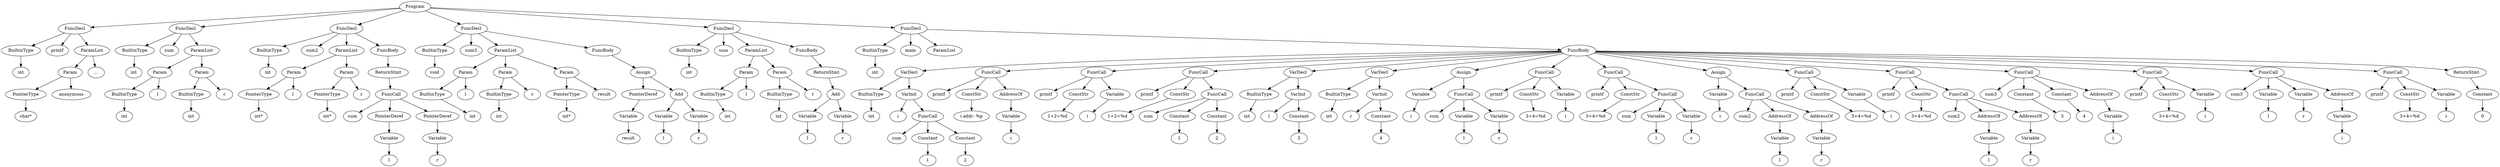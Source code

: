 digraph {
Program [label = Program]
Program -> FuncDecl_5014771920
FuncDecl_5014771920 [label = FuncDecl]
FuncDecl_5014771920 -> BuiltinType_5014771632
BuiltinType_5014771632 [label = BuiltinType]
"int_5014771632" [label = "int"]
BuiltinType_5014771632 -> "int_5014771632"
printf_5014771920[ label = printf]
FuncDecl_5014771920 -> printf_5014771920
FuncDecl_5014771920 -> ParamList_5014771872
ParamList_5014771872 [label = ParamList]
ParamList_5014771872 -> Param_5014771824
Param_5014771824 [label = Param]
Param_5014771824 -> PointerType_5014771760
PointerType_5014771760 [label = PointerType]
"char*_5014771760" [label = "char*"]
PointerType_5014771760 -> "char*_5014771760"
anonymous_5014771824 [label = anonymous]
Param_5014771824 -> anonymous_5014771824
"..._5014771872" [label = "..."]
ParamList_5014771872 -> "..._5014771872"
Program -> FuncDecl_5014771184
FuncDecl_5014771184 [label = FuncDecl]
FuncDecl_5014771184 -> BuiltinType_5014771984
BuiltinType_5014771984 [label = BuiltinType]
"int_5014771984" [label = "int"]
BuiltinType_5014771984 -> "int_5014771984"
sum_5014771184[ label = sum]
FuncDecl_5014771184 -> sum_5014771184
FuncDecl_5014771184 -> ParamList_5014772320
ParamList_5014772320 [label = ParamList]
ParamList_5014772320 -> Param_5014772176
Param_5014772176 [label = Param]
Param_5014772176 -> BuiltinType_5014772080
BuiltinType_5014772080 [label = BuiltinType]
"int_5014772080" [label = "int"]
BuiltinType_5014772080 -> "int_5014772080"
l_5014772176 [label = l]
Param_5014772176 -> l_5014772176
ParamList_5014772320 -> Param_5014772464
Param_5014772464 [label = Param]
Param_5014772464 -> BuiltinType_5014772368
BuiltinType_5014772368 [label = BuiltinType]
"int_5014772368" [label = "int"]
BuiltinType_5014772368 -> "int_5014772368"
r_5014772464 [label = r]
Param_5014772464 -> r_5014772464
Program -> FuncDecl_5014773184
FuncDecl_5014773184 [label = FuncDecl]
FuncDecl_5014773184 -> BuiltinType_5014771248
BuiltinType_5014771248 [label = BuiltinType]
"int_5014771248" [label = "int"]
BuiltinType_5014771248 -> "int_5014771248"
sum2_5014773184[ label = sum2]
FuncDecl_5014773184 -> sum2_5014773184
FuncDecl_5014773184 -> ParamList_5014772656
ParamList_5014772656 [label = ParamList]
ParamList_5014772656 -> Param_5014772608
Param_5014772608 [label = Param]
Param_5014772608 -> PointerType_5014772512
PointerType_5014772512 [label = PointerType]
"int*_5014772512" [label = "int*"]
PointerType_5014772512 -> "int*_5014772512"
l_5014772608 [label = l]
Param_5014772608 -> l_5014772608
ParamList_5014772656 -> Param_5014772864
Param_5014772864 [label = Param]
Param_5014772864 -> PointerType_5014772768
PointerType_5014772768 [label = PointerType]
"int*_5014772768" [label = "int*"]
PointerType_5014772768 -> "int*_5014772768"
r_5014772864 [label = r]
Param_5014772864 -> r_5014772864
FuncDecl_5014773184 -> FuncBody_5014530656
FuncBody_5014530656 [label = FuncBody]
FuncBody_5014530656 -> ReturnStmt_5014536048
ReturnStmt_5014536048 [label = ReturnStmt]
ReturnStmt_5014536048 -> FuncCall_5014773136
FuncCall_5014773136 [label = FuncCall]
sum_5014773136[ label = sum]
FuncCall_5014773136 -> sum_5014773136
FuncCall_5014773136 -> PointerDeref_5014594464
PointerDeref_5014594464 [label = PointerDeref]
PointerDeref_5014594464 -> Variable_5014773008
Variable_5014773008 [label = Variable]
l_5014773008 [label = l]
Variable_5014773008 -> l_5014773008
FuncCall_5014773136 -> PointerDeref_5014536256
PointerDeref_5014536256 [label = PointerDeref]
PointerDeref_5014536256 -> Variable_5014773104
Variable_5014773104 [label = Variable]
r_5014773104 [label = r]
Variable_5014773104 -> r_5014773104
Program -> FuncDecl_5014774240
FuncDecl_5014774240 [label = FuncDecl]
FuncDecl_5014774240 -> BuiltinType_5014773280
BuiltinType_5014773280 [label = BuiltinType]
"void_5014773280" [label = "void"]
BuiltinType_5014773280 -> "void_5014773280"
sum3_5014774240[ label = sum3]
FuncDecl_5014774240 -> sum3_5014774240
FuncDecl_5014774240 -> ParamList_5014773520
ParamList_5014773520 [label = ParamList]
ParamList_5014773520 -> Param_5014773472
Param_5014773472 [label = Param]
Param_5014773472 -> BuiltinType_5014773376
BuiltinType_5014773376 [label = BuiltinType]
"int_5014773376" [label = "int"]
BuiltinType_5014773376 -> "int_5014773376"
l_5014773472 [label = l]
Param_5014773472 -> l_5014773472
ParamList_5014773520 -> Param_5014773664
Param_5014773664 [label = Param]
Param_5014773664 -> BuiltinType_5014773568
BuiltinType_5014773568 [label = BuiltinType]
"int_5014773568" [label = "int"]
BuiltinType_5014773568 -> "int_5014773568"
r_5014773664 [label = r]
Param_5014773664 -> r_5014773664
ParamList_5014773520 -> Param_5014773872
Param_5014773872 [label = Param]
Param_5014773872 -> PointerType_5014773776
PointerType_5014773776 [label = PointerType]
"int*_5014773776" [label = "int*"]
PointerType_5014773776 -> "int*_5014773776"
result_5014773872 [label = result]
Param_5014773872 -> result_5014773872
FuncDecl_5014774240 -> FuncBody_5014314640
FuncBody_5014314640 [label = FuncBody]
FuncBody_5014314640 -> Assign_5014774208
Assign_5014774208 [label = Assign]
Assign_5014774208 -> PointerDeref_5014357200
PointerDeref_5014357200 [label = PointerDeref]
PointerDeref_5014357200 -> Variable_5014774016
Variable_5014774016 [label = Variable]
result_5014774016 [label = result]
Variable_5014774016 -> result_5014774016
Assign_5014774208 -> Add_5014774176
Add_5014774176 [label = Add]
Add_5014774176 -> Variable_5014774080
Variable_5014774080 [label = Variable]
l_5014774080 [label = l]
Variable_5014774080 -> l_5014774080
Add_5014774176 -> Variable_5014774144
Variable_5014774144 [label = Variable]
r_5014774144 [label = r]
Variable_5014774144 -> r_5014774144
Program -> FuncDecl_5014774976
FuncDecl_5014774976 [label = FuncDecl]
FuncDecl_5014774976 -> BuiltinType_5014774304
BuiltinType_5014774304 [label = BuiltinType]
"int_5014774304" [label = "int"]
BuiltinType_5014774304 -> "int_5014774304"
sum_5014774976[ label = sum]
FuncDecl_5014774976 -> sum_5014774976
FuncDecl_5014774976 -> ParamList_5014774544
ParamList_5014774544 [label = ParamList]
ParamList_5014774544 -> Param_5014774496
Param_5014774496 [label = Param]
Param_5014774496 -> BuiltinType_5014774400
BuiltinType_5014774400 [label = BuiltinType]
"int_5014774400" [label = "int"]
BuiltinType_5014774400 -> "int_5014774400"
l_5014774496 [label = l]
Param_5014774496 -> l_5014774496
ParamList_5014774544 -> Param_5014774688
Param_5014774688 [label = Param]
Param_5014774688 -> BuiltinType_5014774592
BuiltinType_5014774592 [label = BuiltinType]
"int_5014774592" [label = "int"]
BuiltinType_5014774592 -> "int_5014774592"
r_5014774688 [label = r]
Param_5014774688 -> r_5014774688
FuncDecl_5014774976 -> FuncBody_5014774960
FuncBody_5014774960 [label = FuncBody]
FuncBody_5014774960 -> ReturnStmt_5014314736
ReturnStmt_5014314736 [label = ReturnStmt]
ReturnStmt_5014314736 -> Add_5014774912
Add_5014774912 [label = Add]
Add_5014774912 -> Variable_5014774816
Variable_5014774816 [label = Variable]
l_5014774816 [label = l]
Variable_5014774816 -> l_5014774816
Add_5014774912 -> Variable_5014774880
Variable_5014774880 [label = Variable]
r_5014774880 [label = r]
Variable_5014774880 -> r_5014774880
Program -> FuncDecl_5014781728
FuncDecl_5014781728 [label = FuncDecl]
FuncDecl_5014781728 -> BuiltinType_5014775104
BuiltinType_5014775104 [label = BuiltinType]
"int_5014775104" [label = "int"]
BuiltinType_5014775104 -> "int_5014775104"
main_5014781728[ label = main]
FuncDecl_5014781728 -> main_5014781728
FuncDecl_5014781728 -> ParamList_5014775168
ParamList_5014775168 [label = ParamList]
FuncDecl_5014781728 -> FuncBody_5014781712
FuncBody_5014781712 [label = FuncBody]
FuncBody_5014781712 -> VarDecl_5014775696
VarDecl_5014775696 [label = VarDecl]
VarDecl_5014775696 -> BuiltinType_5014775248
BuiltinType_5014775248 [label = BuiltinType]
"int_5014775248" [label = "int"]
BuiltinType_5014775248 -> "int_5014775248"
VarDecl_5014775696 -> VarInit_5014775616
VarInit_5014775616 [label = VarInit]
i_5014775616 [label = i]
VarInit_5014775616 -> i_5014775616
VarInit_5014775616 -> FuncCall_5014775568
FuncCall_5014775568 [label = FuncCall]
sum_5014775568[ label = sum]
FuncCall_5014775568 -> sum_5014775568
FuncCall_5014775568 -> Constant_5014775376
Constant_5014775376 [label = Constant]
int_5014775376 [label = "1"]
Constant_5014775376 -> int_5014775376
FuncCall_5014775568 -> Constant_5014775488
Constant_5014775488 [label = Constant]
int_5014775488 [label = "2"]
Constant_5014775488 -> int_5014775488
FuncBody_5014781712 -> FuncCall_5014776048
FuncCall_5014776048 [label = FuncCall]
printf_5014776048[ label = printf]
FuncCall_5014776048 -> printf_5014776048
FuncCall_5014776048 -> ConstStr_5014775808
ConstStr_5014775808 [label = ConstStr]
str_5014775808 [label = "i addr: %p"]
ConstStr_5014775808 -> str_5014775808
FuncCall_5014776048 -> AddressOf_5014776016
AddressOf_5014776016 [label = AddressOf]
AddressOf_5014776016 -> Variable_5014775984
Variable_5014775984 [label = Variable]
i_5014775984 [label = i]
Variable_5014775984 -> i_5014775984
FuncBody_5014781712 -> FuncCall_5014776368
FuncCall_5014776368 [label = FuncCall]
printf_5014776368[ label = printf]
FuncCall_5014776368 -> printf_5014776368
FuncCall_5014776368 -> ConstStr_5014776160
ConstStr_5014776160 [label = ConstStr]
str_5014776160 [label = "1+2=%d"]
ConstStr_5014776160 -> str_5014776160
FuncCall_5014776368 -> Variable_5014776320
Variable_5014776320 [label = Variable]
i_5014776320 [label = i]
Variable_5014776320 -> i_5014776320
FuncBody_5014781712 -> FuncCall_5014776896
FuncCall_5014776896 [label = FuncCall]
printf_5014776896[ label = printf]
FuncCall_5014776896 -> printf_5014776896
FuncCall_5014776896 -> ConstStr_5014776512
ConstStr_5014776512 [label = ConstStr]
str_5014776512 [label = "1+2=%d"]
ConstStr_5014776512 -> str_5014776512
FuncCall_5014776896 -> FuncCall_5014776848
FuncCall_5014776848 [label = FuncCall]
sum_5014776848[ label = sum]
FuncCall_5014776848 -> sum_5014776848
FuncCall_5014776848 -> Constant_5014776672
Constant_5014776672 [label = Constant]
int_5014776672 [label = "1"]
Constant_5014776672 -> int_5014776672
FuncCall_5014776848 -> Constant_5014776768
Constant_5014776768 [label = Constant]
int_5014776768 [label = "2"]
Constant_5014776768 -> int_5014776768
FuncBody_5014781712 -> VarDecl_5014777184
VarDecl_5014777184 [label = VarDecl]
VarDecl_5014777184 -> BuiltinType_5014776944
BuiltinType_5014776944 [label = BuiltinType]
"int_5014776944" [label = "int"]
BuiltinType_5014776944 -> "int_5014776944"
VarDecl_5014777184 -> VarInit_5014777104
VarInit_5014777104 [label = VarInit]
l_5014777104 [label = l]
VarInit_5014777104 -> l_5014777104
VarInit_5014777104 -> Constant_5014777040
Constant_5014777040 [label = Constant]
int_5014777040 [label = "3"]
Constant_5014777040 -> int_5014777040
FuncBody_5014781712 -> VarDecl_5014777504
VarDecl_5014777504 [label = VarDecl]
VarDecl_5014777504 -> BuiltinType_5014777280
BuiltinType_5014777280 [label = BuiltinType]
"int_5014777280" [label = "int"]
BuiltinType_5014777280 -> "int_5014777280"
VarDecl_5014777504 -> VarInit_5014777408
VarInit_5014777408 [label = VarInit]
r_5014777408 [label = r]
VarInit_5014777408 -> r_5014777408
VarInit_5014777408 -> Constant_5014777344
Constant_5014777344 [label = Constant]
int_5014777344 [label = "4"]
Constant_5014777344 -> int_5014777344
FuncBody_5014781712 -> Assign_5014777872
Assign_5014777872 [label = Assign]
Assign_5014777872 -> Variable_5014777568
Variable_5014777568 [label = Variable]
i_5014777568 [label = i]
Variable_5014777568 -> i_5014777568
Assign_5014777872 -> FuncCall_5014777824
FuncCall_5014777824 [label = FuncCall]
sum_5014777824[ label = sum]
FuncCall_5014777824 -> sum_5014777824
FuncCall_5014777824 -> Variable_5014777664
Variable_5014777664 [label = Variable]
l_5014777664 [label = l]
Variable_5014777664 -> l_5014777664
FuncCall_5014777824 -> Variable_5014777776
Variable_5014777776 [label = Variable]
r_5014777776 [label = r]
Variable_5014777776 -> r_5014777776
FuncBody_5014781712 -> FuncCall_5014778176
FuncCall_5014778176 [label = FuncCall]
printf_5014778176[ label = printf]
FuncCall_5014778176 -> printf_5014778176
FuncCall_5014778176 -> ConstStr_5014777968
ConstStr_5014777968 [label = ConstStr]
str_5014777968 [label = "3+4=%d"]
ConstStr_5014777968 -> str_5014777968
FuncCall_5014778176 -> Variable_5014778128
Variable_5014778128 [label = Variable]
i_5014778128 [label = i]
Variable_5014778128 -> i_5014778128
FuncBody_5014781712 -> FuncCall_5014778688
FuncCall_5014778688 [label = FuncCall]
printf_5014778688[ label = printf]
FuncCall_5014778688 -> printf_5014778688
FuncCall_5014778688 -> ConstStr_5014778288
ConstStr_5014778288 [label = ConstStr]
str_5014778288 [label = "3+4=%d"]
ConstStr_5014778288 -> str_5014778288
FuncCall_5014778688 -> FuncCall_5014778640
FuncCall_5014778640 [label = FuncCall]
sum_5014778640[ label = sum]
FuncCall_5014778640 -> sum_5014778640
FuncCall_5014778640 -> Variable_5014778480
Variable_5014778480 [label = Variable]
l_5014778480 [label = l]
Variable_5014778480 -> l_5014778480
FuncCall_5014778640 -> Variable_5014778592
Variable_5014778592 [label = Variable]
r_5014778592 [label = r]
Variable_5014778592 -> r_5014778592
FuncBody_5014781712 -> Assign_5014779168
Assign_5014779168 [label = Assign]
Assign_5014779168 -> Variable_5014778896
Variable_5014778896 [label = Variable]
i_5014778896 [label = i]
Variable_5014778896 -> i_5014778896
Assign_5014779168 -> FuncCall_5014777216
FuncCall_5014777216 [label = FuncCall]
sum2_5014777216[ label = sum2]
FuncCall_5014777216 -> sum2_5014777216
FuncCall_5014777216 -> AddressOf_5014777728
AddressOf_5014777728 [label = AddressOf]
AddressOf_5014777728 -> Variable_5014778992
Variable_5014778992 [label = Variable]
l_5014778992 [label = l]
Variable_5014778992 -> l_5014778992
FuncCall_5014777216 -> AddressOf_5014779136
AddressOf_5014779136 [label = AddressOf]
AddressOf_5014779136 -> Variable_5014779104
Variable_5014779104 [label = Variable]
r_5014779104 [label = r]
Variable_5014779104 -> r_5014779104
FuncBody_5014781712 -> FuncCall_5014779456
FuncCall_5014779456 [label = FuncCall]
printf_5014779456[ label = printf]
FuncCall_5014779456 -> printf_5014779456
FuncCall_5014779456 -> ConstStr_5014779264
ConstStr_5014779264 [label = ConstStr]
str_5014779264 [label = "3+4=%d"]
ConstStr_5014779264 -> str_5014779264
FuncCall_5014779456 -> Variable_5014779424
Variable_5014779424 [label = Variable]
i_5014779424 [label = i]
Variable_5014779424 -> i_5014779424
FuncBody_5014781712 -> FuncCall_5014780000
FuncCall_5014780000 [label = FuncCall]
printf_5014780000[ label = printf]
FuncCall_5014780000 -> printf_5014780000
FuncCall_5014780000 -> ConstStr_5014779568
ConstStr_5014779568 [label = ConstStr]
str_5014779568 [label = "3+4=%d"]
ConstStr_5014779568 -> str_5014779568
FuncCall_5014780000 -> FuncCall_5014779952
FuncCall_5014779952 [label = FuncCall]
sum2_5014779952[ label = sum2]
FuncCall_5014779952 -> sum2_5014779952
FuncCall_5014779952 -> AddressOf_5014779792
AddressOf_5014779792 [label = AddressOf]
AddressOf_5014779792 -> Variable_5014779760
Variable_5014779760 [label = Variable]
l_5014779760 [label = l]
Variable_5014779760 -> l_5014779760
FuncCall_5014779952 -> AddressOf_5014779920
AddressOf_5014779920 [label = AddressOf]
AddressOf_5014779920 -> Variable_5014779888
Variable_5014779888 [label = Variable]
r_5014779888 [label = r]
Variable_5014779888 -> r_5014779888
FuncBody_5014781712 -> FuncCall_5014780352
FuncCall_5014780352 [label = FuncCall]
sum3_5014780352[ label = sum3]
FuncCall_5014780352 -> sum3_5014780352
FuncCall_5014780352 -> Constant_5014780080
Constant_5014780080 [label = Constant]
int_5014780080 [label = "3"]
Constant_5014780080 -> int_5014780080
FuncCall_5014780352 -> Constant_5014780176
Constant_5014780176 [label = Constant]
int_5014780176 [label = "4"]
Constant_5014780176 -> int_5014780176
FuncCall_5014780352 -> AddressOf_5014779056
AddressOf_5014779056 [label = AddressOf]
AddressOf_5014779056 -> Variable_5014780288
Variable_5014780288 [label = Variable]
i_5014780288 [label = i]
Variable_5014780288 -> i_5014780288
FuncBody_5014781712 -> FuncCall_5014780672
FuncCall_5014780672 [label = FuncCall]
printf_5014780672[ label = printf]
FuncCall_5014780672 -> printf_5014780672
FuncCall_5014780672 -> ConstStr_5014780464
ConstStr_5014780464 [label = ConstStr]
str_5014780464 [label = "3+4=%d"]
ConstStr_5014780464 -> str_5014780464
FuncCall_5014780672 -> Variable_5014780624
Variable_5014780624 [label = Variable]
i_5014780624 [label = i]
Variable_5014780624 -> i_5014780624
FuncBody_5014781712 -> FuncCall_5014781024
FuncCall_5014781024 [label = FuncCall]
sum3_5014781024[ label = sum3]
FuncCall_5014781024 -> sum3_5014781024
FuncCall_5014781024 -> Variable_5014780784
Variable_5014780784 [label = Variable]
l_5014780784 [label = l]
Variable_5014780784 -> l_5014780784
FuncCall_5014781024 -> Variable_5014780880
Variable_5014780880 [label = Variable]
r_5014780880 [label = r]
Variable_5014780880 -> r_5014780880
FuncCall_5014781024 -> AddressOf_5014780240
AddressOf_5014780240 [label = AddressOf]
AddressOf_5014780240 -> Variable_5014780960
Variable_5014780960 [label = Variable]
i_5014780960 [label = i]
Variable_5014780960 -> i_5014780960
FuncBody_5014781712 -> FuncCall_5014781344
FuncCall_5014781344 [label = FuncCall]
printf_5014781344[ label = printf]
FuncCall_5014781344 -> printf_5014781344
FuncCall_5014781344 -> ConstStr_5014781136
ConstStr_5014781136 [label = ConstStr]
str_5014781136 [label = "3+4=%d"]
ConstStr_5014781136 -> str_5014781136
FuncCall_5014781344 -> Variable_5014781296
Variable_5014781296 [label = Variable]
i_5014781296 [label = i]
Variable_5014781296 -> i_5014781296
FuncBody_5014781712 -> ReturnStmt_5014780912
ReturnStmt_5014780912 [label = ReturnStmt]
ReturnStmt_5014780912 -> Constant_5014781392
Constant_5014781392 [label = Constant]
int_5014781392 [label = "0"]
Constant_5014781392 -> int_5014781392
}
